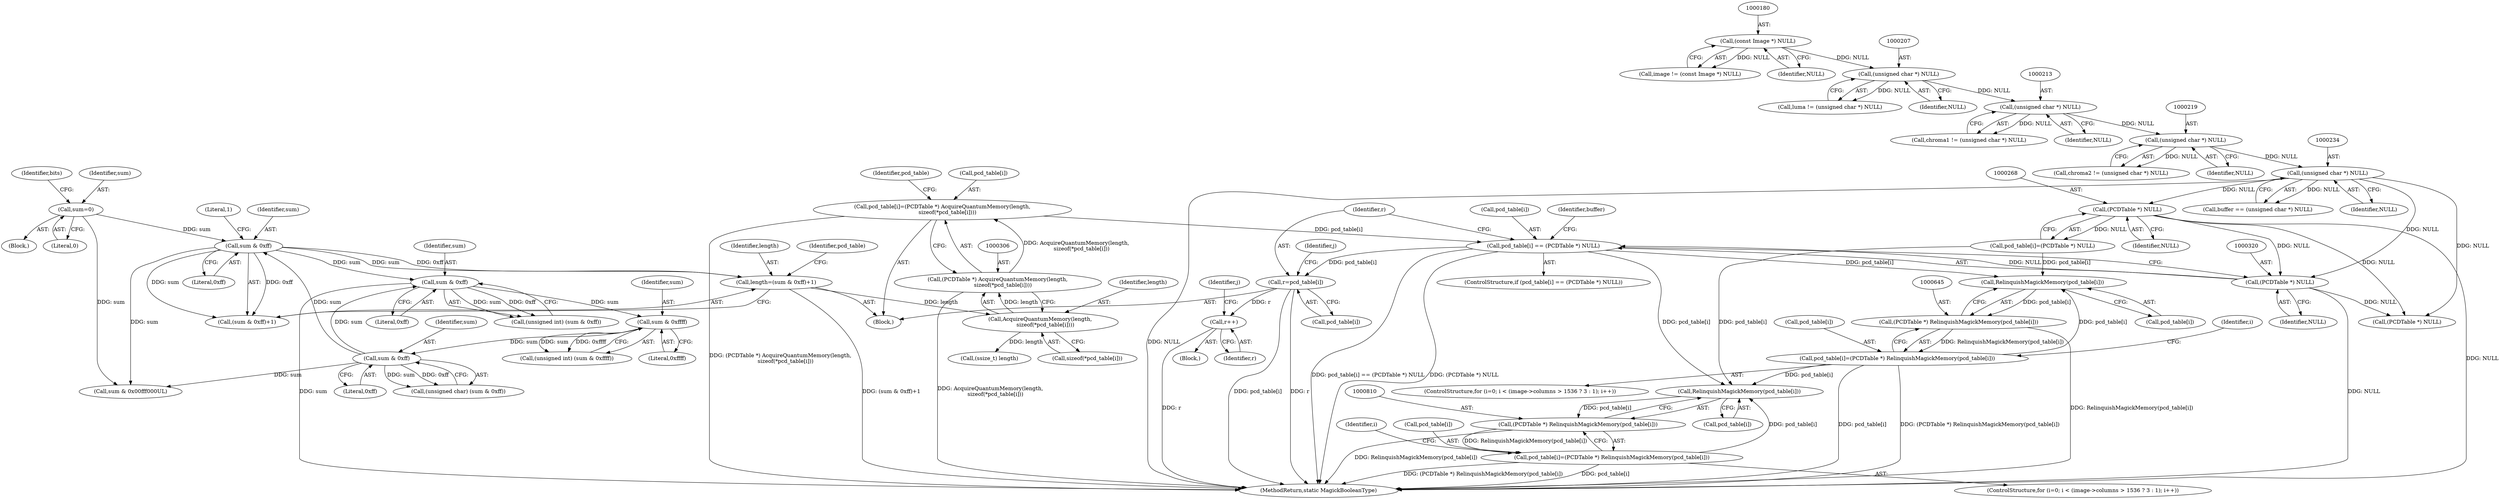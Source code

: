 digraph "0_ImageMagick_1e6a3ace073c9ec9c71e439c111d23c6e66cb6ae@array" {
"1000315" [label="(Call,pcd_table[i] == (PCDTable *) NULL)"];
"1000301" [label="(Call,pcd_table[i]=(PCDTable *) AcquireQuantumMemory(length,\n      sizeof(*pcd_table[i])))"];
"1000305" [label="(Call,(PCDTable *) AcquireQuantumMemory(length,\n      sizeof(*pcd_table[i])))"];
"1000307" [label="(Call,AcquireQuantumMemory(length,\n      sizeof(*pcd_table[i])))"];
"1000294" [label="(Call,length=(sum & 0xff)+1)"];
"1000297" [label="(Call,sum & 0xff)"];
"1000439" [label="(Call,sum & 0xff)"];
"1000427" [label="(Call,sum & 0xffff)"];
"1000380" [label="(Call,sum & 0xff)"];
"1000242" [label="(Call,sum=0)"];
"1000319" [label="(Call,(PCDTable *) NULL)"];
"1000233" [label="(Call,(unsigned char *) NULL)"];
"1000218" [label="(Call,(unsigned char *) NULL)"];
"1000212" [label="(Call,(unsigned char *) NULL)"];
"1000206" [label="(Call,(unsigned char *) NULL)"];
"1000179" [label="(Call,(const Image *) NULL)"];
"1000267" [label="(Call,(PCDTable *) NULL)"];
"1000354" [label="(Call,r=pcd_table[i])"];
"1000456" [label="(Call,r++)"];
"1000646" [label="(Call,RelinquishMagickMemory(pcd_table[i]))"];
"1000644" [label="(Call,(PCDTable *) RelinquishMagickMemory(pcd_table[i]))"];
"1000640" [label="(Call,pcd_table[i]=(PCDTable *) RelinquishMagickMemory(pcd_table[i]))"];
"1000811" [label="(Call,RelinquishMagickMemory(pcd_table[i]))"];
"1000809" [label="(Call,(PCDTable *) RelinquishMagickMemory(pcd_table[i]))"];
"1000805" [label="(Call,pcd_table[i]=(PCDTable *) RelinquishMagickMemory(pcd_table[i]))"];
"1000641" [label="(Call,pcd_table[i])"];
"1000624" [label="(ControlStructure,for (i=0; i < (image->columns > 1536 ? 3 : 1); i++))"];
"1000381" [label="(Identifier,sum)"];
"1000244" [label="(Literal,0)"];
"1000811" [label="(Call,RelinquishMagickMemory(pcd_table[i]))"];
"1000354" [label="(Call,r=pcd_table[i])"];
"1000296" [label="(Call,(sum & 0xff)+1)"];
"1000246" [label="(Identifier,bits)"];
"1000640" [label="(Call,pcd_table[i]=(PCDTable *) RelinquishMagickMemory(pcd_table[i]))"];
"1000314" [label="(ControlStructure,if (pcd_table[i] == (PCDTable *) NULL))"];
"1000705" [label="(Call,(PCDTable *) NULL)"];
"1000235" [label="(Identifier,NULL)"];
"1000267" [label="(Call,(PCDTable *) NULL)"];
"1000300" [label="(Literal,1)"];
"1000456" [label="(Call,r++)"];
"1000177" [label="(Call,image != (const Image *) NULL)"];
"1000812" [label="(Call,pcd_table[i])"];
"1000317" [label="(Identifier,pcd_table)"];
"1000216" [label="(Call,chroma2 != (unsigned char *) NULL)"];
"1000370" [label="(Block,)"];
"1000439" [label="(Call,sum & 0xff)"];
"1000112" [label="(Block,)"];
"1000378" [label="(Call,(unsigned int) (sum & 0xff))"];
"1000297" [label="(Call,sum & 0xff)"];
"1000646" [label="(Call,RelinquishMagickMemory(pcd_table[i]))"];
"1000644" [label="(Call,(PCDTable *) RelinquishMagickMemory(pcd_table[i]))"];
"1000427" [label="(Call,sum & 0xffff)"];
"1000809" [label="(Call,(PCDTable *) RelinquishMagickMemory(pcd_table[i]))"];
"1000212" [label="(Call,(unsigned char *) NULL)"];
"1000789" [label="(ControlStructure,for (i=0; i < (image->columns > 1536 ? 3 : 1); i++))"];
"1000181" [label="(Identifier,NULL)"];
"1000302" [label="(Call,pcd_table[i])"];
"1000804" [label="(Identifier,i)"];
"1000210" [label="(Call,chroma1 != (unsigned char *) NULL)"];
"1000805" [label="(Call,pcd_table[i]=(PCDTable *) RelinquishMagickMemory(pcd_table[i]))"];
"1000242" [label="(Call,sum=0)"];
"1000233" [label="(Call,(unsigned char *) NULL)"];
"1000298" [label="(Identifier,sum)"];
"1000220" [label="(Identifier,NULL)"];
"1000305" [label="(Call,(PCDTable *) AcquireQuantumMemory(length,\n      sizeof(*pcd_table[i])))"];
"1000639" [label="(Identifier,i)"];
"1000324" [label="(Identifier,buffer)"];
"1000489" [label="(Call,sum & 0x00fff000UL)"];
"1000303" [label="(Identifier,pcd_table)"];
"1000263" [label="(Call,pcd_table[i]=(PCDTable *) NULL)"];
"1000214" [label="(Identifier,NULL)"];
"1000204" [label="(Call,luma != (unsigned char *) NULL)"];
"1000823" [label="(MethodReturn,static MagickBooleanType)"];
"1000295" [label="(Identifier,length)"];
"1000269" [label="(Identifier,NULL)"];
"1000365" [label="(Call,(ssize_t) length)"];
"1000457" [label="(Identifier,r)"];
"1000315" [label="(Call,pcd_table[i] == (PCDTable *) NULL)"];
"1000308" [label="(Identifier,length)"];
"1000206" [label="(Call,(unsigned char *) NULL)"];
"1000356" [label="(Call,pcd_table[i])"];
"1000382" [label="(Literal,0xff)"];
"1000309" [label="(Call,sizeof(*pcd_table[i]))"];
"1000425" [label="(Call,(unsigned int) (sum & 0xffff))"];
"1000437" [label="(Call,(unsigned char) (sum & 0xff))"];
"1000231" [label="(Call,buffer == (unsigned char *) NULL)"];
"1000307" [label="(Call,AcquireQuantumMemory(length,\n      sizeof(*pcd_table[i])))"];
"1000380" [label="(Call,sum & 0xff)"];
"1000243" [label="(Identifier,sum)"];
"1000299" [label="(Literal,0xff)"];
"1000291" [label="(Block,)"];
"1000361" [label="(Identifier,j)"];
"1000428" [label="(Identifier,sum)"];
"1000369" [label="(Identifier,j)"];
"1000321" [label="(Identifier,NULL)"];
"1000294" [label="(Call,length=(sum & 0xff)+1)"];
"1000316" [label="(Call,pcd_table[i])"];
"1000319" [label="(Call,(PCDTable *) NULL)"];
"1000301" [label="(Call,pcd_table[i]=(PCDTable *) AcquireQuantumMemory(length,\n      sizeof(*pcd_table[i])))"];
"1000440" [label="(Identifier,sum)"];
"1000355" [label="(Identifier,r)"];
"1000647" [label="(Call,pcd_table[i])"];
"1000806" [label="(Call,pcd_table[i])"];
"1000429" [label="(Literal,0xffff)"];
"1000208" [label="(Identifier,NULL)"];
"1000218" [label="(Call,(unsigned char *) NULL)"];
"1000179" [label="(Call,(const Image *) NULL)"];
"1000441" [label="(Literal,0xff)"];
"1000315" -> "1000314"  [label="AST: "];
"1000315" -> "1000319"  [label="CFG: "];
"1000316" -> "1000315"  [label="AST: "];
"1000319" -> "1000315"  [label="AST: "];
"1000324" -> "1000315"  [label="CFG: "];
"1000355" -> "1000315"  [label="CFG: "];
"1000315" -> "1000823"  [label="DDG: pcd_table[i] == (PCDTable *) NULL"];
"1000315" -> "1000823"  [label="DDG: (PCDTable *) NULL"];
"1000301" -> "1000315"  [label="DDG: pcd_table[i]"];
"1000319" -> "1000315"  [label="DDG: NULL"];
"1000315" -> "1000354"  [label="DDG: pcd_table[i]"];
"1000315" -> "1000646"  [label="DDG: pcd_table[i]"];
"1000315" -> "1000811"  [label="DDG: pcd_table[i]"];
"1000301" -> "1000291"  [label="AST: "];
"1000301" -> "1000305"  [label="CFG: "];
"1000302" -> "1000301"  [label="AST: "];
"1000305" -> "1000301"  [label="AST: "];
"1000317" -> "1000301"  [label="CFG: "];
"1000301" -> "1000823"  [label="DDG: (PCDTable *) AcquireQuantumMemory(length,\n      sizeof(*pcd_table[i]))"];
"1000305" -> "1000301"  [label="DDG: AcquireQuantumMemory(length,\n      sizeof(*pcd_table[i]))"];
"1000305" -> "1000307"  [label="CFG: "];
"1000306" -> "1000305"  [label="AST: "];
"1000307" -> "1000305"  [label="AST: "];
"1000305" -> "1000823"  [label="DDG: AcquireQuantumMemory(length,\n      sizeof(*pcd_table[i]))"];
"1000307" -> "1000305"  [label="DDG: length"];
"1000307" -> "1000309"  [label="CFG: "];
"1000308" -> "1000307"  [label="AST: "];
"1000309" -> "1000307"  [label="AST: "];
"1000294" -> "1000307"  [label="DDG: length"];
"1000307" -> "1000365"  [label="DDG: length"];
"1000294" -> "1000291"  [label="AST: "];
"1000294" -> "1000296"  [label="CFG: "];
"1000295" -> "1000294"  [label="AST: "];
"1000296" -> "1000294"  [label="AST: "];
"1000303" -> "1000294"  [label="CFG: "];
"1000294" -> "1000823"  [label="DDG: (sum & 0xff)+1"];
"1000297" -> "1000294"  [label="DDG: sum"];
"1000297" -> "1000294"  [label="DDG: 0xff"];
"1000297" -> "1000296"  [label="AST: "];
"1000297" -> "1000299"  [label="CFG: "];
"1000298" -> "1000297"  [label="AST: "];
"1000299" -> "1000297"  [label="AST: "];
"1000300" -> "1000297"  [label="CFG: "];
"1000297" -> "1000296"  [label="DDG: sum"];
"1000297" -> "1000296"  [label="DDG: 0xff"];
"1000439" -> "1000297"  [label="DDG: sum"];
"1000242" -> "1000297"  [label="DDG: sum"];
"1000297" -> "1000380"  [label="DDG: sum"];
"1000297" -> "1000489"  [label="DDG: sum"];
"1000439" -> "1000437"  [label="AST: "];
"1000439" -> "1000441"  [label="CFG: "];
"1000440" -> "1000439"  [label="AST: "];
"1000441" -> "1000439"  [label="AST: "];
"1000437" -> "1000439"  [label="CFG: "];
"1000439" -> "1000380"  [label="DDG: sum"];
"1000439" -> "1000437"  [label="DDG: sum"];
"1000439" -> "1000437"  [label="DDG: 0xff"];
"1000427" -> "1000439"  [label="DDG: sum"];
"1000439" -> "1000489"  [label="DDG: sum"];
"1000427" -> "1000425"  [label="AST: "];
"1000427" -> "1000429"  [label="CFG: "];
"1000428" -> "1000427"  [label="AST: "];
"1000429" -> "1000427"  [label="AST: "];
"1000425" -> "1000427"  [label="CFG: "];
"1000427" -> "1000425"  [label="DDG: sum"];
"1000427" -> "1000425"  [label="DDG: 0xffff"];
"1000380" -> "1000427"  [label="DDG: sum"];
"1000380" -> "1000378"  [label="AST: "];
"1000380" -> "1000382"  [label="CFG: "];
"1000381" -> "1000380"  [label="AST: "];
"1000382" -> "1000380"  [label="AST: "];
"1000378" -> "1000380"  [label="CFG: "];
"1000380" -> "1000823"  [label="DDG: sum"];
"1000380" -> "1000378"  [label="DDG: sum"];
"1000380" -> "1000378"  [label="DDG: 0xff"];
"1000242" -> "1000112"  [label="AST: "];
"1000242" -> "1000244"  [label="CFG: "];
"1000243" -> "1000242"  [label="AST: "];
"1000244" -> "1000242"  [label="AST: "];
"1000246" -> "1000242"  [label="CFG: "];
"1000242" -> "1000489"  [label="DDG: sum"];
"1000319" -> "1000321"  [label="CFG: "];
"1000320" -> "1000319"  [label="AST: "];
"1000321" -> "1000319"  [label="AST: "];
"1000319" -> "1000823"  [label="DDG: NULL"];
"1000233" -> "1000319"  [label="DDG: NULL"];
"1000267" -> "1000319"  [label="DDG: NULL"];
"1000319" -> "1000705"  [label="DDG: NULL"];
"1000233" -> "1000231"  [label="AST: "];
"1000233" -> "1000235"  [label="CFG: "];
"1000234" -> "1000233"  [label="AST: "];
"1000235" -> "1000233"  [label="AST: "];
"1000231" -> "1000233"  [label="CFG: "];
"1000233" -> "1000823"  [label="DDG: NULL"];
"1000233" -> "1000231"  [label="DDG: NULL"];
"1000218" -> "1000233"  [label="DDG: NULL"];
"1000233" -> "1000267"  [label="DDG: NULL"];
"1000233" -> "1000705"  [label="DDG: NULL"];
"1000218" -> "1000216"  [label="AST: "];
"1000218" -> "1000220"  [label="CFG: "];
"1000219" -> "1000218"  [label="AST: "];
"1000220" -> "1000218"  [label="AST: "];
"1000216" -> "1000218"  [label="CFG: "];
"1000218" -> "1000216"  [label="DDG: NULL"];
"1000212" -> "1000218"  [label="DDG: NULL"];
"1000212" -> "1000210"  [label="AST: "];
"1000212" -> "1000214"  [label="CFG: "];
"1000213" -> "1000212"  [label="AST: "];
"1000214" -> "1000212"  [label="AST: "];
"1000210" -> "1000212"  [label="CFG: "];
"1000212" -> "1000210"  [label="DDG: NULL"];
"1000206" -> "1000212"  [label="DDG: NULL"];
"1000206" -> "1000204"  [label="AST: "];
"1000206" -> "1000208"  [label="CFG: "];
"1000207" -> "1000206"  [label="AST: "];
"1000208" -> "1000206"  [label="AST: "];
"1000204" -> "1000206"  [label="CFG: "];
"1000206" -> "1000204"  [label="DDG: NULL"];
"1000179" -> "1000206"  [label="DDG: NULL"];
"1000179" -> "1000177"  [label="AST: "];
"1000179" -> "1000181"  [label="CFG: "];
"1000180" -> "1000179"  [label="AST: "];
"1000181" -> "1000179"  [label="AST: "];
"1000177" -> "1000179"  [label="CFG: "];
"1000179" -> "1000177"  [label="DDG: NULL"];
"1000267" -> "1000263"  [label="AST: "];
"1000267" -> "1000269"  [label="CFG: "];
"1000268" -> "1000267"  [label="AST: "];
"1000269" -> "1000267"  [label="AST: "];
"1000263" -> "1000267"  [label="CFG: "];
"1000267" -> "1000823"  [label="DDG: NULL"];
"1000267" -> "1000263"  [label="DDG: NULL"];
"1000267" -> "1000705"  [label="DDG: NULL"];
"1000354" -> "1000291"  [label="AST: "];
"1000354" -> "1000356"  [label="CFG: "];
"1000355" -> "1000354"  [label="AST: "];
"1000356" -> "1000354"  [label="AST: "];
"1000361" -> "1000354"  [label="CFG: "];
"1000354" -> "1000823"  [label="DDG: pcd_table[i]"];
"1000354" -> "1000823"  [label="DDG: r"];
"1000354" -> "1000456"  [label="DDG: r"];
"1000456" -> "1000370"  [label="AST: "];
"1000456" -> "1000457"  [label="CFG: "];
"1000457" -> "1000456"  [label="AST: "];
"1000369" -> "1000456"  [label="CFG: "];
"1000456" -> "1000823"  [label="DDG: r"];
"1000646" -> "1000644"  [label="AST: "];
"1000646" -> "1000647"  [label="CFG: "];
"1000647" -> "1000646"  [label="AST: "];
"1000644" -> "1000646"  [label="CFG: "];
"1000646" -> "1000644"  [label="DDG: pcd_table[i]"];
"1000640" -> "1000646"  [label="DDG: pcd_table[i]"];
"1000263" -> "1000646"  [label="DDG: pcd_table[i]"];
"1000644" -> "1000640"  [label="AST: "];
"1000645" -> "1000644"  [label="AST: "];
"1000640" -> "1000644"  [label="CFG: "];
"1000644" -> "1000823"  [label="DDG: RelinquishMagickMemory(pcd_table[i])"];
"1000644" -> "1000640"  [label="DDG: RelinquishMagickMemory(pcd_table[i])"];
"1000640" -> "1000624"  [label="AST: "];
"1000641" -> "1000640"  [label="AST: "];
"1000639" -> "1000640"  [label="CFG: "];
"1000640" -> "1000823"  [label="DDG: pcd_table[i]"];
"1000640" -> "1000823"  [label="DDG: (PCDTable *) RelinquishMagickMemory(pcd_table[i])"];
"1000640" -> "1000811"  [label="DDG: pcd_table[i]"];
"1000811" -> "1000809"  [label="AST: "];
"1000811" -> "1000812"  [label="CFG: "];
"1000812" -> "1000811"  [label="AST: "];
"1000809" -> "1000811"  [label="CFG: "];
"1000811" -> "1000809"  [label="DDG: pcd_table[i]"];
"1000805" -> "1000811"  [label="DDG: pcd_table[i]"];
"1000263" -> "1000811"  [label="DDG: pcd_table[i]"];
"1000809" -> "1000805"  [label="AST: "];
"1000810" -> "1000809"  [label="AST: "];
"1000805" -> "1000809"  [label="CFG: "];
"1000809" -> "1000823"  [label="DDG: RelinquishMagickMemory(pcd_table[i])"];
"1000809" -> "1000805"  [label="DDG: RelinquishMagickMemory(pcd_table[i])"];
"1000805" -> "1000789"  [label="AST: "];
"1000806" -> "1000805"  [label="AST: "];
"1000804" -> "1000805"  [label="CFG: "];
"1000805" -> "1000823"  [label="DDG: pcd_table[i]"];
"1000805" -> "1000823"  [label="DDG: (PCDTable *) RelinquishMagickMemory(pcd_table[i])"];
}
